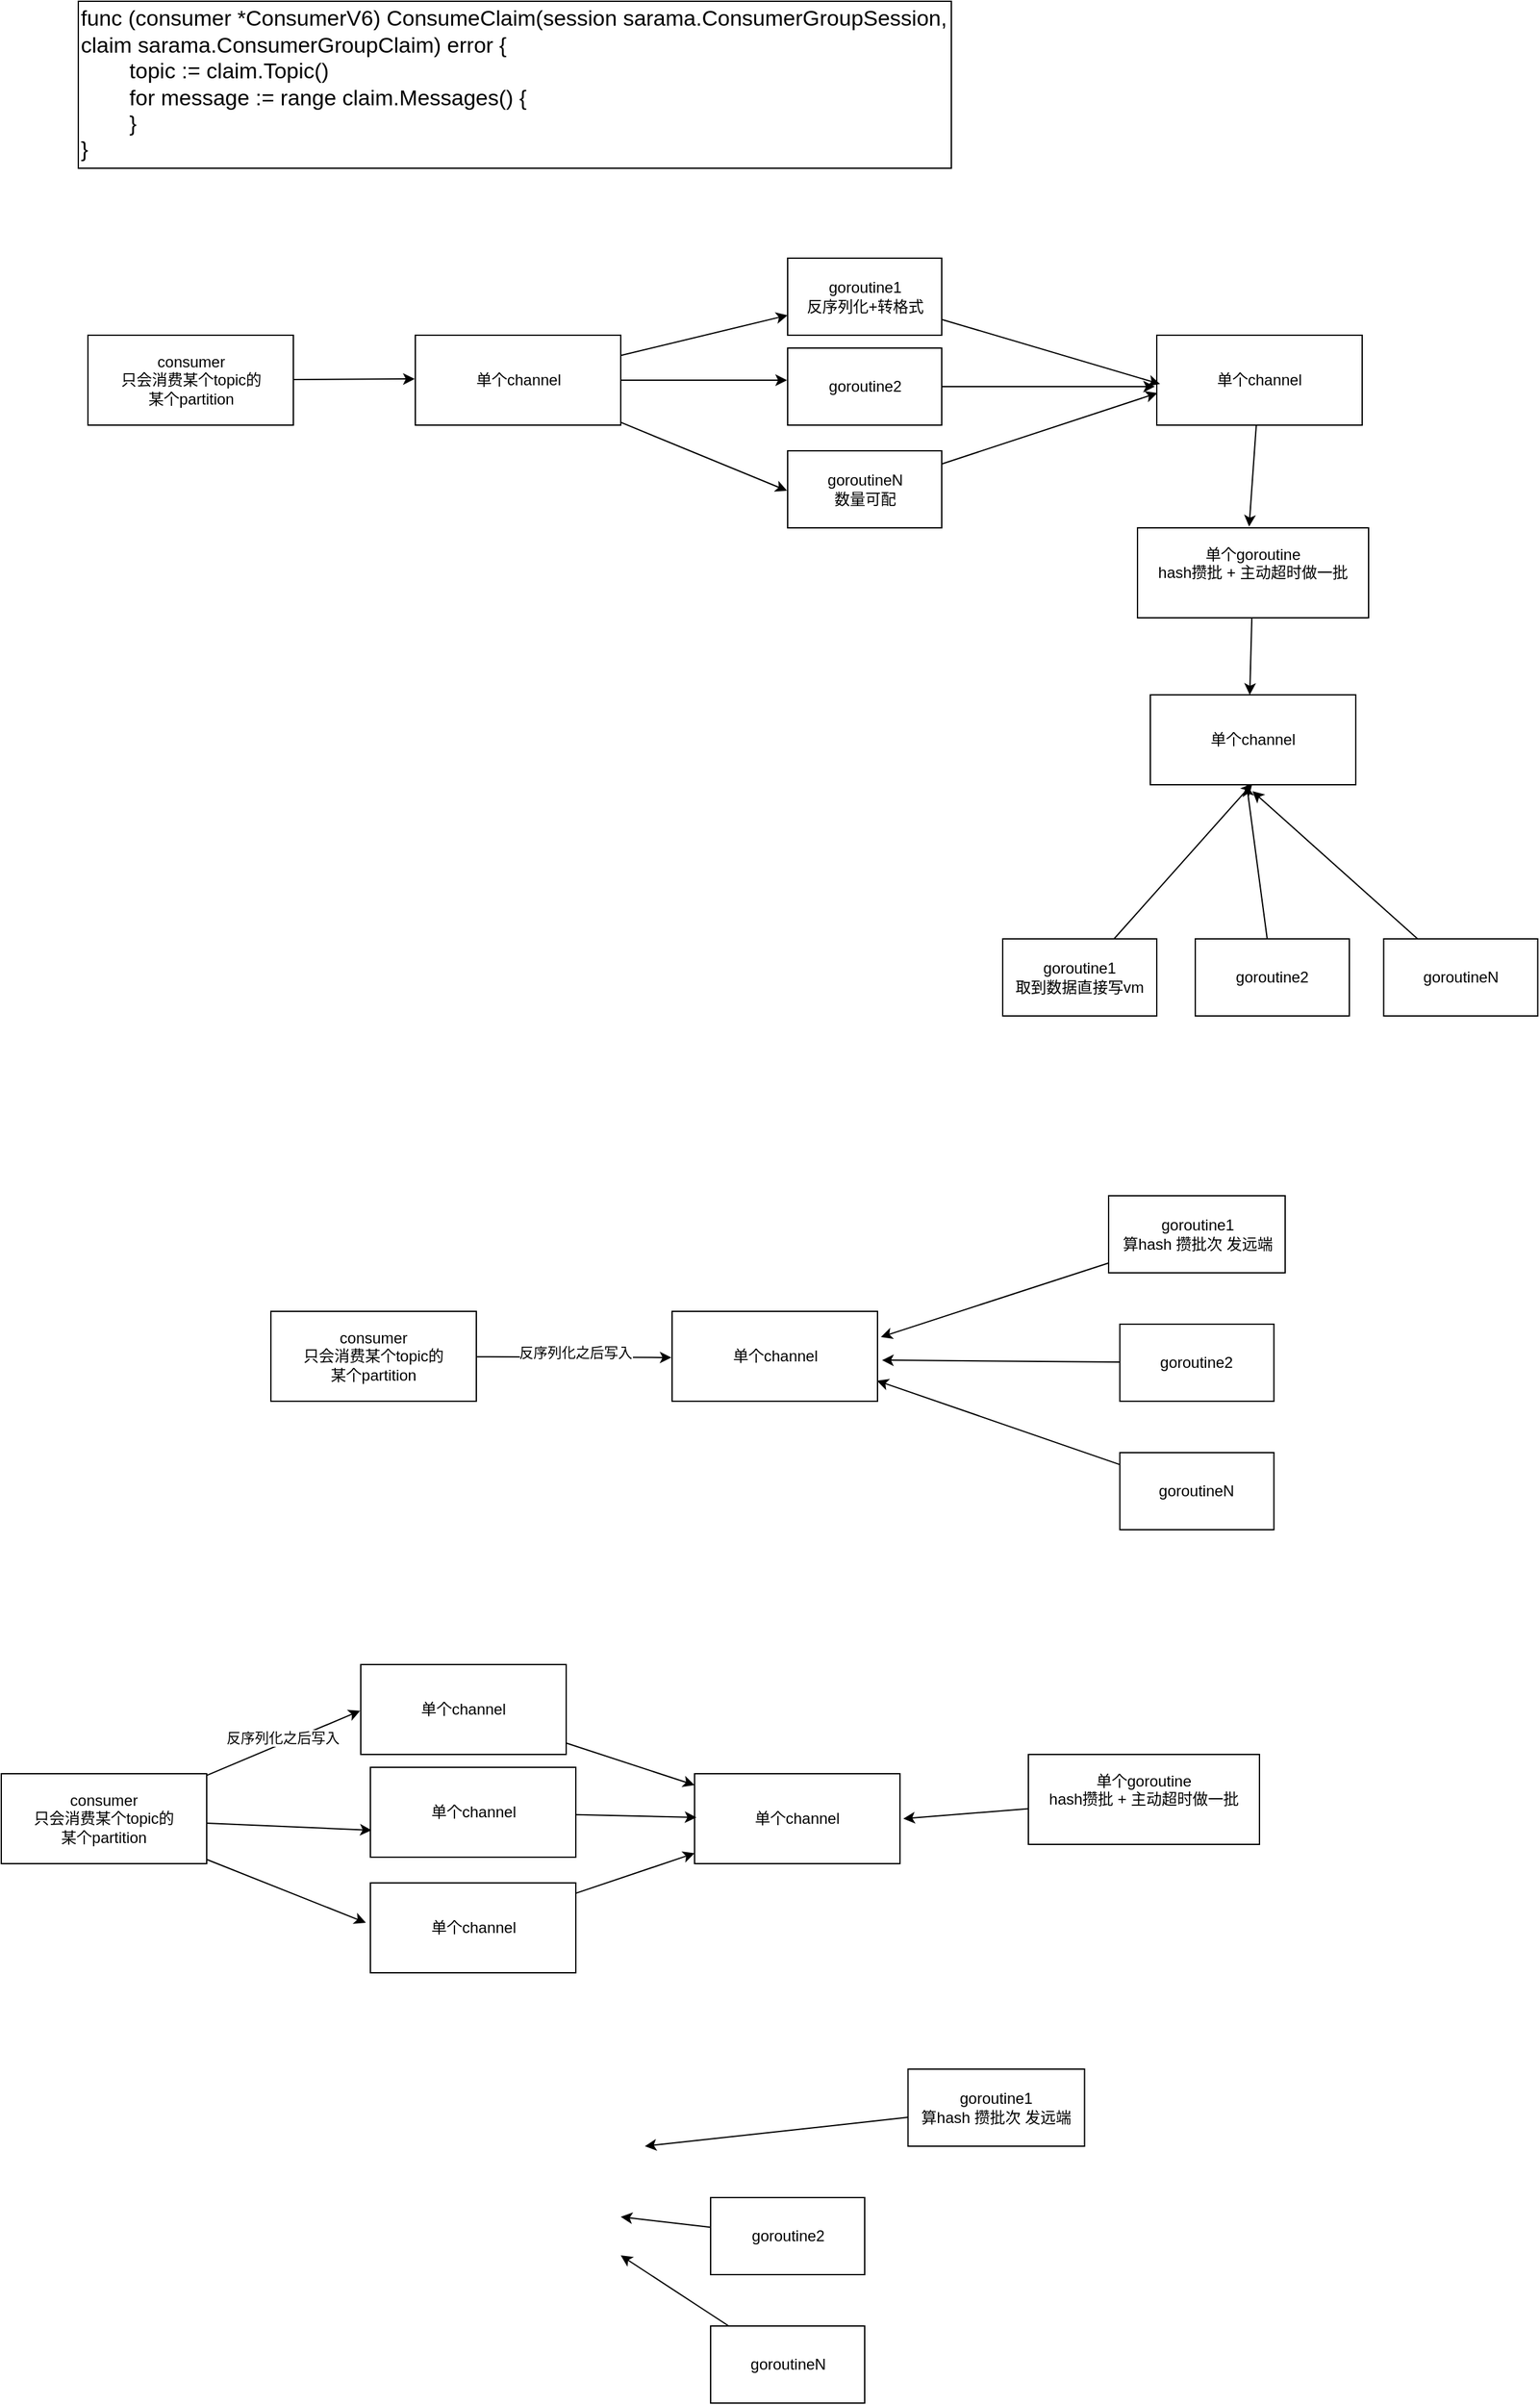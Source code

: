<mxfile version="24.4.9" type="github">
  <diagram name="Page-1" id="fc2ac565-0d4e-3f0d-88b0-a54af1634ed7">
    <mxGraphModel dx="3427.5" dy="764" grid="1" gridSize="10" guides="1" tooltips="1" connect="0" arrows="1" fold="1" page="1" pageScale="1.5" pageWidth="1169" pageHeight="827" background="none" math="0" shadow="0">
      <root>
        <mxCell id="0" style=";html=1;" />
        <mxCell id="1" style=";html=1;" parent="0" />
        <mxCell id="RgnSEe2fGSX4Xo0er4Zq-2" value="consumer&lt;div&gt;只会消费某个topic的&lt;br&gt;某个partition&lt;br&gt;&lt;/div&gt;" style="rounded=0;whiteSpace=wrap;html=1;" vertex="1" parent="1">
          <mxGeometry x="-192.5" y="470" width="160" height="70" as="geometry" />
        </mxCell>
        <mxCell id="RgnSEe2fGSX4Xo0er4Zq-4" value="&lt;div style=&quot;font-size: 17px;&quot;&gt;&lt;font style=&quot;font-size: 17px;&quot;&gt;func (consumer *ConsumerV6) ConsumeClaim(session sarama.ConsumerGroupSession, claim sarama.ConsumerGroupClaim) error {&lt;/font&gt;&lt;/div&gt;&lt;div style=&quot;font-size: 17px;&quot;&gt;&lt;span style=&quot;white-space: normal;&quot;&gt;&lt;font style=&quot;font-size: 17px;&quot;&gt;&lt;span style=&quot;white-space:pre&quot;&gt;&#x9;&lt;/span&gt;topic := claim.Topic()&lt;/font&gt;&lt;/span&gt;&lt;/div&gt;&lt;div style=&quot;font-size: 17px;&quot;&gt;&lt;span style=&quot;white-space: normal;&quot;&gt;&lt;font style=&quot;font-size: 17px;&quot;&gt;&lt;span style=&quot;white-space:pre&quot;&gt;&#x9;&lt;/span&gt;for message := range claim.Messages() {&lt;/font&gt;&lt;/span&gt;&lt;/div&gt;&lt;div style=&quot;font-size: 17px;&quot;&gt;&lt;span style=&quot;white-space: normal;&quot;&gt;&lt;font style=&quot;font-size: 17px;&quot;&gt;&lt;span style=&quot;white-space:pre&quot;&gt;&#x9;&lt;/span&gt;}&lt;/font&gt;&lt;/span&gt;&lt;/div&gt;&lt;div style=&quot;font-size: 17px;&quot;&gt;&lt;font style=&quot;font-size: 17px;&quot;&gt;}&lt;/font&gt;&lt;/div&gt;" style="rounded=0;whiteSpace=wrap;html=1;align=left;" vertex="1" parent="1">
          <mxGeometry x="-200" y="210" width="680" height="130" as="geometry" />
        </mxCell>
        <mxCell id="RgnSEe2fGSX4Xo0er4Zq-10" style="rounded=0;orthogonalLoop=1;jettySize=auto;html=1;" edge="1" parent="1" source="RgnSEe2fGSX4Xo0er4Zq-5" target="RgnSEe2fGSX4Xo0er4Zq-7">
          <mxGeometry relative="1" as="geometry" />
        </mxCell>
        <mxCell id="RgnSEe2fGSX4Xo0er4Zq-5" value="&lt;div&gt;单个channel&lt;/div&gt;" style="rounded=0;whiteSpace=wrap;html=1;" vertex="1" parent="1">
          <mxGeometry x="62.5" y="470" width="160" height="70" as="geometry" />
        </mxCell>
        <mxCell id="RgnSEe2fGSX4Xo0er4Zq-6" style="rounded=0;orthogonalLoop=1;jettySize=auto;html=1;entryX=-0.003;entryY=0.486;entryDx=0;entryDy=0;entryPerimeter=0;" edge="1" parent="1" source="RgnSEe2fGSX4Xo0er4Zq-2" target="RgnSEe2fGSX4Xo0er4Zq-5">
          <mxGeometry relative="1" as="geometry" />
        </mxCell>
        <mxCell id="RgnSEe2fGSX4Xo0er4Zq-7" value="&lt;div&gt;goroutine1&lt;br&gt;反序列化+转格式&lt;/div&gt;" style="rounded=0;whiteSpace=wrap;html=1;" vertex="1" parent="1">
          <mxGeometry x="352.5" y="410" width="120" height="60" as="geometry" />
        </mxCell>
        <mxCell id="RgnSEe2fGSX4Xo0er4Zq-8" value="&lt;div&gt;goroutine2&lt;/div&gt;" style="rounded=0;whiteSpace=wrap;html=1;" vertex="1" parent="1">
          <mxGeometry x="352.5" y="480" width="120" height="60" as="geometry" />
        </mxCell>
        <mxCell id="RgnSEe2fGSX4Xo0er4Zq-9" value="&lt;div&gt;goroutineN&lt;br&gt;数量可配&lt;/div&gt;" style="rounded=0;whiteSpace=wrap;html=1;" vertex="1" parent="1">
          <mxGeometry x="352.5" y="560" width="120" height="60" as="geometry" />
        </mxCell>
        <mxCell id="RgnSEe2fGSX4Xo0er4Zq-11" style="rounded=0;orthogonalLoop=1;jettySize=auto;html=1;entryX=-0.004;entryY=0.417;entryDx=0;entryDy=0;entryPerimeter=0;" edge="1" parent="1" source="RgnSEe2fGSX4Xo0er4Zq-5" target="RgnSEe2fGSX4Xo0er4Zq-8">
          <mxGeometry relative="1" as="geometry" />
        </mxCell>
        <mxCell id="RgnSEe2fGSX4Xo0er4Zq-12" style="rounded=0;orthogonalLoop=1;jettySize=auto;html=1;entryX=-0.004;entryY=0.517;entryDx=0;entryDy=0;entryPerimeter=0;" edge="1" parent="1" source="RgnSEe2fGSX4Xo0er4Zq-5" target="RgnSEe2fGSX4Xo0er4Zq-9">
          <mxGeometry relative="1" as="geometry" />
        </mxCell>
        <mxCell id="RgnSEe2fGSX4Xo0er4Zq-13" value="&lt;div&gt;单个channel&lt;/div&gt;" style="rounded=0;whiteSpace=wrap;html=1;" vertex="1" parent="1">
          <mxGeometry x="640" y="470" width="160" height="70" as="geometry" />
        </mxCell>
        <mxCell id="RgnSEe2fGSX4Xo0er4Zq-14" style="rounded=0;orthogonalLoop=1;jettySize=auto;html=1;entryX=0.016;entryY=0.543;entryDx=0;entryDy=0;entryPerimeter=0;" edge="1" parent="1" source="RgnSEe2fGSX4Xo0er4Zq-7" target="RgnSEe2fGSX4Xo0er4Zq-13">
          <mxGeometry relative="1" as="geometry" />
        </mxCell>
        <mxCell id="RgnSEe2fGSX4Xo0er4Zq-15" style="rounded=0;orthogonalLoop=1;jettySize=auto;html=1;entryX=-0.009;entryY=0.571;entryDx=0;entryDy=0;entryPerimeter=0;" edge="1" parent="1" source="RgnSEe2fGSX4Xo0er4Zq-8" target="RgnSEe2fGSX4Xo0er4Zq-13">
          <mxGeometry relative="1" as="geometry" />
        </mxCell>
        <mxCell id="RgnSEe2fGSX4Xo0er4Zq-16" style="rounded=0;orthogonalLoop=1;jettySize=auto;html=1;entryX=0.003;entryY=0.643;entryDx=0;entryDy=0;entryPerimeter=0;" edge="1" parent="1" source="RgnSEe2fGSX4Xo0er4Zq-9" target="RgnSEe2fGSX4Xo0er4Zq-13">
          <mxGeometry relative="1" as="geometry" />
        </mxCell>
        <mxCell id="RgnSEe2fGSX4Xo0er4Zq-17" value="&lt;div&gt;单个goroutine&lt;br&gt;hash攒批 + 主动超时做一批&lt;br&gt;&lt;br&gt;&lt;/div&gt;" style="rounded=0;whiteSpace=wrap;html=1;" vertex="1" parent="1">
          <mxGeometry x="625" y="620" width="180" height="70" as="geometry" />
        </mxCell>
        <mxCell id="RgnSEe2fGSX4Xo0er4Zq-18" style="rounded=0;orthogonalLoop=1;jettySize=auto;html=1;entryX=0.483;entryY=-0.014;entryDx=0;entryDy=0;entryPerimeter=0;" edge="1" parent="1" source="RgnSEe2fGSX4Xo0er4Zq-13" target="RgnSEe2fGSX4Xo0er4Zq-17">
          <mxGeometry relative="1" as="geometry" />
        </mxCell>
        <mxCell id="RgnSEe2fGSX4Xo0er4Zq-21" value="goroutine1&lt;br&gt;取到数据直接写vm" style="rounded=0;whiteSpace=wrap;html=1;" vertex="1" parent="1">
          <mxGeometry x="520" y="940" width="120" height="60" as="geometry" />
        </mxCell>
        <mxCell id="RgnSEe2fGSX4Xo0er4Zq-22" value="&lt;div&gt;goroutine2&lt;/div&gt;" style="rounded=0;whiteSpace=wrap;html=1;" vertex="1" parent="1">
          <mxGeometry x="670" y="940" width="120" height="60" as="geometry" />
        </mxCell>
        <mxCell id="RgnSEe2fGSX4Xo0er4Zq-26" style="rounded=0;orthogonalLoop=1;jettySize=auto;html=1;entryX=0.497;entryY=1.071;entryDx=0;entryDy=0;entryPerimeter=0;" edge="1" parent="1" source="RgnSEe2fGSX4Xo0er4Zq-23" target="RgnSEe2fGSX4Xo0er4Zq-28">
          <mxGeometry relative="1" as="geometry">
            <mxPoint x="703.36" y="900.98" as="targetPoint" />
          </mxGeometry>
        </mxCell>
        <mxCell id="RgnSEe2fGSX4Xo0er4Zq-23" value="goroutineN" style="rounded=0;whiteSpace=wrap;html=1;" vertex="1" parent="1">
          <mxGeometry x="816.75" y="940" width="120" height="60" as="geometry" />
        </mxCell>
        <mxCell id="RgnSEe2fGSX4Xo0er4Zq-24" style="rounded=0;orthogonalLoop=1;jettySize=auto;html=1;entryX=0.497;entryY=0.986;entryDx=0;entryDy=0;entryPerimeter=0;" edge="1" parent="1" source="RgnSEe2fGSX4Xo0er4Zq-21" target="RgnSEe2fGSX4Xo0er4Zq-28">
          <mxGeometry relative="1" as="geometry">
            <mxPoint x="705.81" y="901.96" as="targetPoint" />
          </mxGeometry>
        </mxCell>
        <mxCell id="RgnSEe2fGSX4Xo0er4Zq-25" style="rounded=0;orthogonalLoop=1;jettySize=auto;html=1;entryX=0.469;entryY=1;entryDx=0;entryDy=0;entryPerimeter=0;" edge="1" parent="1" source="RgnSEe2fGSX4Xo0er4Zq-22" target="RgnSEe2fGSX4Xo0er4Zq-28">
          <mxGeometry relative="1" as="geometry">
            <mxPoint x="707.91" y="900" as="targetPoint" />
          </mxGeometry>
        </mxCell>
        <mxCell id="RgnSEe2fGSX4Xo0er4Zq-28" value="&lt;div&gt;单个channel&lt;/div&gt;" style="rounded=0;whiteSpace=wrap;html=1;" vertex="1" parent="1">
          <mxGeometry x="635" y="750" width="160" height="70" as="geometry" />
        </mxCell>
        <mxCell id="RgnSEe2fGSX4Xo0er4Zq-29" style="edgeStyle=none;rounded=0;orthogonalLoop=1;jettySize=auto;html=1;entryX=0.484;entryY=0;entryDx=0;entryDy=0;entryPerimeter=0;" edge="1" parent="1" source="RgnSEe2fGSX4Xo0er4Zq-17" target="RgnSEe2fGSX4Xo0er4Zq-28">
          <mxGeometry relative="1" as="geometry" />
        </mxCell>
        <mxCell id="RgnSEe2fGSX4Xo0er4Zq-30" value="consumer&lt;div&gt;只会消费某个topic的&lt;br&gt;某个partition&lt;br&gt;&lt;/div&gt;" style="rounded=0;whiteSpace=wrap;html=1;" vertex="1" parent="1">
          <mxGeometry x="-50" y="1230" width="160" height="70" as="geometry" />
        </mxCell>
        <mxCell id="RgnSEe2fGSX4Xo0er4Zq-31" value="&lt;div&gt;单个channel&lt;/div&gt;" style="rounded=0;whiteSpace=wrap;html=1;" vertex="1" parent="1">
          <mxGeometry x="262.5" y="1230" width="160" height="70" as="geometry" />
        </mxCell>
        <mxCell id="RgnSEe2fGSX4Xo0er4Zq-32" value="goroutine1&lt;br&gt;算hash 攒批次 发远端" style="rounded=0;whiteSpace=wrap;html=1;" vertex="1" parent="1">
          <mxGeometry x="602.5" y="1140" width="137.5" height="60" as="geometry" />
        </mxCell>
        <mxCell id="RgnSEe2fGSX4Xo0er4Zq-33" value="&lt;div&gt;goroutine2&lt;/div&gt;" style="rounded=0;whiteSpace=wrap;html=1;" vertex="1" parent="1">
          <mxGeometry x="611.25" y="1240" width="120" height="60" as="geometry" />
        </mxCell>
        <mxCell id="RgnSEe2fGSX4Xo0er4Zq-35" value="goroutineN" style="rounded=0;whiteSpace=wrap;html=1;" vertex="1" parent="1">
          <mxGeometry x="611.25" y="1340" width="120" height="60" as="geometry" />
        </mxCell>
        <mxCell id="RgnSEe2fGSX4Xo0er4Zq-38" style="edgeStyle=none;rounded=0;orthogonalLoop=1;jettySize=auto;html=1;entryX=-0.003;entryY=0.514;entryDx=0;entryDy=0;entryPerimeter=0;" edge="1" parent="1" source="RgnSEe2fGSX4Xo0er4Zq-30" target="RgnSEe2fGSX4Xo0er4Zq-31">
          <mxGeometry relative="1" as="geometry" />
        </mxCell>
        <mxCell id="RgnSEe2fGSX4Xo0er4Zq-39" value="反序列化之后写入" style="edgeLabel;html=1;align=center;verticalAlign=middle;resizable=0;points=[];" vertex="1" connectable="0" parent="RgnSEe2fGSX4Xo0er4Zq-38">
          <mxGeometry x="0.013" y="4" relative="1" as="geometry">
            <mxPoint as="offset" />
          </mxGeometry>
        </mxCell>
        <mxCell id="RgnSEe2fGSX4Xo0er4Zq-40" style="edgeStyle=none;rounded=0;orthogonalLoop=1;jettySize=auto;html=1;entryX=1.016;entryY=0.286;entryDx=0;entryDy=0;entryPerimeter=0;" edge="1" parent="1" source="RgnSEe2fGSX4Xo0er4Zq-32" target="RgnSEe2fGSX4Xo0er4Zq-31">
          <mxGeometry relative="1" as="geometry" />
        </mxCell>
        <mxCell id="RgnSEe2fGSX4Xo0er4Zq-41" style="edgeStyle=none;rounded=0;orthogonalLoop=1;jettySize=auto;html=1;entryX=1.022;entryY=0.543;entryDx=0;entryDy=0;entryPerimeter=0;" edge="1" parent="1" source="RgnSEe2fGSX4Xo0er4Zq-33" target="RgnSEe2fGSX4Xo0er4Zq-31">
          <mxGeometry relative="1" as="geometry" />
        </mxCell>
        <mxCell id="RgnSEe2fGSX4Xo0er4Zq-42" style="edgeStyle=none;rounded=0;orthogonalLoop=1;jettySize=auto;html=1;entryX=0.997;entryY=0.771;entryDx=0;entryDy=0;entryPerimeter=0;" edge="1" parent="1" source="RgnSEe2fGSX4Xo0er4Zq-35" target="RgnSEe2fGSX4Xo0er4Zq-31">
          <mxGeometry relative="1" as="geometry" />
        </mxCell>
        <mxCell id="RgnSEe2fGSX4Xo0er4Zq-43" value="consumer&lt;div&gt;只会消费某个topic的&lt;br&gt;某个partition&lt;br&gt;&lt;/div&gt;" style="rounded=0;whiteSpace=wrap;html=1;" vertex="1" parent="1">
          <mxGeometry x="-260" y="1590" width="160" height="70" as="geometry" />
        </mxCell>
        <mxCell id="RgnSEe2fGSX4Xo0er4Zq-58" style="edgeStyle=none;rounded=0;orthogonalLoop=1;jettySize=auto;html=1;" edge="1" parent="1" source="RgnSEe2fGSX4Xo0er4Zq-44" target="RgnSEe2fGSX4Xo0er4Zq-57">
          <mxGeometry relative="1" as="geometry" />
        </mxCell>
        <mxCell id="RgnSEe2fGSX4Xo0er4Zq-44" value="&lt;div&gt;单个channel&lt;/div&gt;" style="rounded=0;whiteSpace=wrap;html=1;" vertex="1" parent="1">
          <mxGeometry x="20" y="1505" width="160" height="70" as="geometry" />
        </mxCell>
        <mxCell id="RgnSEe2fGSX4Xo0er4Zq-45" value="goroutine1&lt;br&gt;算hash 攒批次 发远端" style="rounded=0;whiteSpace=wrap;html=1;" vertex="1" parent="1">
          <mxGeometry x="446.25" y="1820" width="137.5" height="60" as="geometry" />
        </mxCell>
        <mxCell id="RgnSEe2fGSX4Xo0er4Zq-46" value="&lt;div&gt;goroutine2&lt;/div&gt;" style="rounded=0;whiteSpace=wrap;html=1;" vertex="1" parent="1">
          <mxGeometry x="292.5" y="1920" width="120" height="60" as="geometry" />
        </mxCell>
        <mxCell id="RgnSEe2fGSX4Xo0er4Zq-47" value="goroutineN" style="rounded=0;whiteSpace=wrap;html=1;" vertex="1" parent="1">
          <mxGeometry x="292.5" y="2020" width="120" height="60" as="geometry" />
        </mxCell>
        <mxCell id="RgnSEe2fGSX4Xo0er4Zq-48" style="edgeStyle=none;rounded=0;orthogonalLoop=1;jettySize=auto;html=1;entryX=-0.003;entryY=0.514;entryDx=0;entryDy=0;entryPerimeter=0;" edge="1" parent="1" source="RgnSEe2fGSX4Xo0er4Zq-43" target="RgnSEe2fGSX4Xo0er4Zq-44">
          <mxGeometry relative="1" as="geometry" />
        </mxCell>
        <mxCell id="RgnSEe2fGSX4Xo0er4Zq-49" value="反序列化之后写入" style="edgeLabel;html=1;align=center;verticalAlign=middle;resizable=0;points=[];" vertex="1" connectable="0" parent="RgnSEe2fGSX4Xo0er4Zq-48">
          <mxGeometry x="0.013" y="4" relative="1" as="geometry">
            <mxPoint as="offset" />
          </mxGeometry>
        </mxCell>
        <mxCell id="RgnSEe2fGSX4Xo0er4Zq-50" style="edgeStyle=none;rounded=0;orthogonalLoop=1;jettySize=auto;html=1;" edge="1" parent="1" source="RgnSEe2fGSX4Xo0er4Zq-45">
          <mxGeometry relative="1" as="geometry">
            <mxPoint x="241.25" y="1880" as="targetPoint" />
          </mxGeometry>
        </mxCell>
        <mxCell id="RgnSEe2fGSX4Xo0er4Zq-51" style="edgeStyle=none;rounded=0;orthogonalLoop=1;jettySize=auto;html=1;" edge="1" parent="1" source="RgnSEe2fGSX4Xo0er4Zq-46">
          <mxGeometry relative="1" as="geometry">
            <mxPoint x="222.5" y="1935" as="targetPoint" />
          </mxGeometry>
        </mxCell>
        <mxCell id="RgnSEe2fGSX4Xo0er4Zq-52" style="edgeStyle=none;rounded=0;orthogonalLoop=1;jettySize=auto;html=1;" edge="1" parent="1" source="RgnSEe2fGSX4Xo0er4Zq-47">
          <mxGeometry relative="1" as="geometry">
            <mxPoint x="222.5" y="1965" as="targetPoint" />
          </mxGeometry>
        </mxCell>
        <mxCell id="RgnSEe2fGSX4Xo0er4Zq-53" value="&lt;div&gt;单个channel&lt;/div&gt;" style="rounded=0;whiteSpace=wrap;html=1;" vertex="1" parent="1">
          <mxGeometry x="27.5" y="1585" width="160" height="70" as="geometry" />
        </mxCell>
        <mxCell id="RgnSEe2fGSX4Xo0er4Zq-54" style="edgeStyle=none;rounded=0;orthogonalLoop=1;jettySize=auto;html=1;entryX=0.006;entryY=0.7;entryDx=0;entryDy=0;entryPerimeter=0;" edge="1" parent="1" source="RgnSEe2fGSX4Xo0er4Zq-43" target="RgnSEe2fGSX4Xo0er4Zq-53">
          <mxGeometry relative="1" as="geometry" />
        </mxCell>
        <mxCell id="RgnSEe2fGSX4Xo0er4Zq-60" style="edgeStyle=none;rounded=0;orthogonalLoop=1;jettySize=auto;html=1;" edge="1" parent="1" source="RgnSEe2fGSX4Xo0er4Zq-55" target="RgnSEe2fGSX4Xo0er4Zq-57">
          <mxGeometry relative="1" as="geometry" />
        </mxCell>
        <mxCell id="RgnSEe2fGSX4Xo0er4Zq-55" value="&lt;div&gt;单个channel&lt;/div&gt;" style="rounded=0;whiteSpace=wrap;html=1;" vertex="1" parent="1">
          <mxGeometry x="27.5" y="1675" width="160" height="70" as="geometry" />
        </mxCell>
        <mxCell id="RgnSEe2fGSX4Xo0er4Zq-56" style="edgeStyle=none;rounded=0;orthogonalLoop=1;jettySize=auto;html=1;entryX=-0.022;entryY=0.443;entryDx=0;entryDy=0;entryPerimeter=0;" edge="1" parent="1" source="RgnSEe2fGSX4Xo0er4Zq-43" target="RgnSEe2fGSX4Xo0er4Zq-55">
          <mxGeometry relative="1" as="geometry" />
        </mxCell>
        <mxCell id="RgnSEe2fGSX4Xo0er4Zq-57" value="&lt;div&gt;单个channel&lt;/div&gt;" style="rounded=0;whiteSpace=wrap;html=1;" vertex="1" parent="1">
          <mxGeometry x="280" y="1590" width="160" height="70" as="geometry" />
        </mxCell>
        <mxCell id="RgnSEe2fGSX4Xo0er4Zq-59" style="edgeStyle=none;rounded=0;orthogonalLoop=1;jettySize=auto;html=1;entryX=0.009;entryY=0.486;entryDx=0;entryDy=0;entryPerimeter=0;" edge="1" parent="1" source="RgnSEe2fGSX4Xo0er4Zq-53" target="RgnSEe2fGSX4Xo0er4Zq-57">
          <mxGeometry relative="1" as="geometry" />
        </mxCell>
        <mxCell id="RgnSEe2fGSX4Xo0er4Zq-61" value="&lt;div&gt;单个goroutine&lt;br&gt;hash攒批 + 主动超时做一批&lt;br&gt;&lt;br&gt;&lt;/div&gt;" style="rounded=0;whiteSpace=wrap;html=1;" vertex="1" parent="1">
          <mxGeometry x="540" y="1575" width="180" height="70" as="geometry" />
        </mxCell>
        <mxCell id="RgnSEe2fGSX4Xo0er4Zq-62" style="edgeStyle=none;rounded=0;orthogonalLoop=1;jettySize=auto;html=1;entryX=1.016;entryY=0.5;entryDx=0;entryDy=0;entryPerimeter=0;" edge="1" parent="1" source="RgnSEe2fGSX4Xo0er4Zq-61" target="RgnSEe2fGSX4Xo0er4Zq-57">
          <mxGeometry relative="1" as="geometry" />
        </mxCell>
      </root>
    </mxGraphModel>
  </diagram>
</mxfile>
